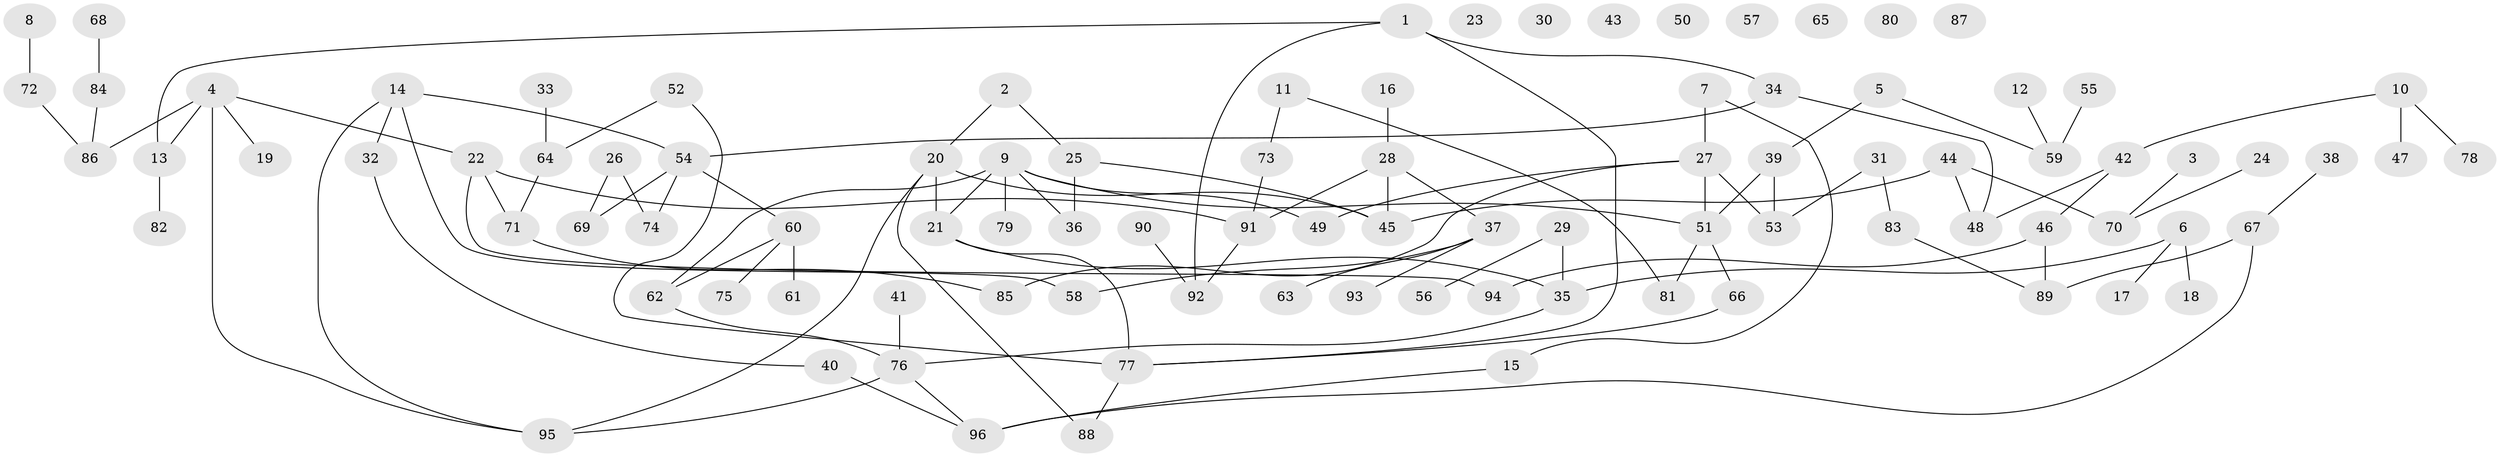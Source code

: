 // coarse degree distribution, {2: 0.25, 1: 0.21153846153846154, 6: 0.057692307692307696, 3: 0.25, 4: 0.15384615384615385, 5: 0.07692307692307693}
// Generated by graph-tools (version 1.1) at 2025/35/03/04/25 23:35:50]
// undirected, 96 vertices, 111 edges
graph export_dot {
  node [color=gray90,style=filled];
  1;
  2;
  3;
  4;
  5;
  6;
  7;
  8;
  9;
  10;
  11;
  12;
  13;
  14;
  15;
  16;
  17;
  18;
  19;
  20;
  21;
  22;
  23;
  24;
  25;
  26;
  27;
  28;
  29;
  30;
  31;
  32;
  33;
  34;
  35;
  36;
  37;
  38;
  39;
  40;
  41;
  42;
  43;
  44;
  45;
  46;
  47;
  48;
  49;
  50;
  51;
  52;
  53;
  54;
  55;
  56;
  57;
  58;
  59;
  60;
  61;
  62;
  63;
  64;
  65;
  66;
  67;
  68;
  69;
  70;
  71;
  72;
  73;
  74;
  75;
  76;
  77;
  78;
  79;
  80;
  81;
  82;
  83;
  84;
  85;
  86;
  87;
  88;
  89;
  90;
  91;
  92;
  93;
  94;
  95;
  96;
  1 -- 13;
  1 -- 34;
  1 -- 77;
  1 -- 92;
  2 -- 20;
  2 -- 25;
  3 -- 70;
  4 -- 13;
  4 -- 19;
  4 -- 22;
  4 -- 86;
  4 -- 95;
  5 -- 39;
  5 -- 59;
  6 -- 17;
  6 -- 18;
  6 -- 35;
  7 -- 15;
  7 -- 27;
  8 -- 72;
  9 -- 21;
  9 -- 36;
  9 -- 49;
  9 -- 51;
  9 -- 62;
  9 -- 79;
  10 -- 42;
  10 -- 47;
  10 -- 78;
  11 -- 73;
  11 -- 81;
  12 -- 59;
  13 -- 82;
  14 -- 32;
  14 -- 54;
  14 -- 58;
  14 -- 95;
  15 -- 96;
  16 -- 28;
  20 -- 21;
  20 -- 45;
  20 -- 88;
  20 -- 95;
  21 -- 35;
  21 -- 77;
  22 -- 71;
  22 -- 91;
  22 -- 94;
  24 -- 70;
  25 -- 36;
  25 -- 45;
  26 -- 69;
  26 -- 74;
  27 -- 49;
  27 -- 51;
  27 -- 53;
  27 -- 85;
  28 -- 37;
  28 -- 45;
  28 -- 91;
  29 -- 35;
  29 -- 56;
  31 -- 53;
  31 -- 83;
  32 -- 40;
  33 -- 64;
  34 -- 48;
  34 -- 54;
  35 -- 76;
  37 -- 58;
  37 -- 63;
  37 -- 93;
  38 -- 67;
  39 -- 51;
  39 -- 53;
  40 -- 96;
  41 -- 76;
  42 -- 46;
  42 -- 48;
  44 -- 45;
  44 -- 48;
  44 -- 70;
  46 -- 89;
  46 -- 94;
  51 -- 66;
  51 -- 81;
  52 -- 64;
  52 -- 77;
  54 -- 60;
  54 -- 69;
  54 -- 74;
  55 -- 59;
  60 -- 61;
  60 -- 62;
  60 -- 75;
  62 -- 76;
  64 -- 71;
  66 -- 77;
  67 -- 89;
  67 -- 96;
  68 -- 84;
  71 -- 85;
  72 -- 86;
  73 -- 91;
  76 -- 95;
  76 -- 96;
  77 -- 88;
  83 -- 89;
  84 -- 86;
  90 -- 92;
  91 -- 92;
}
